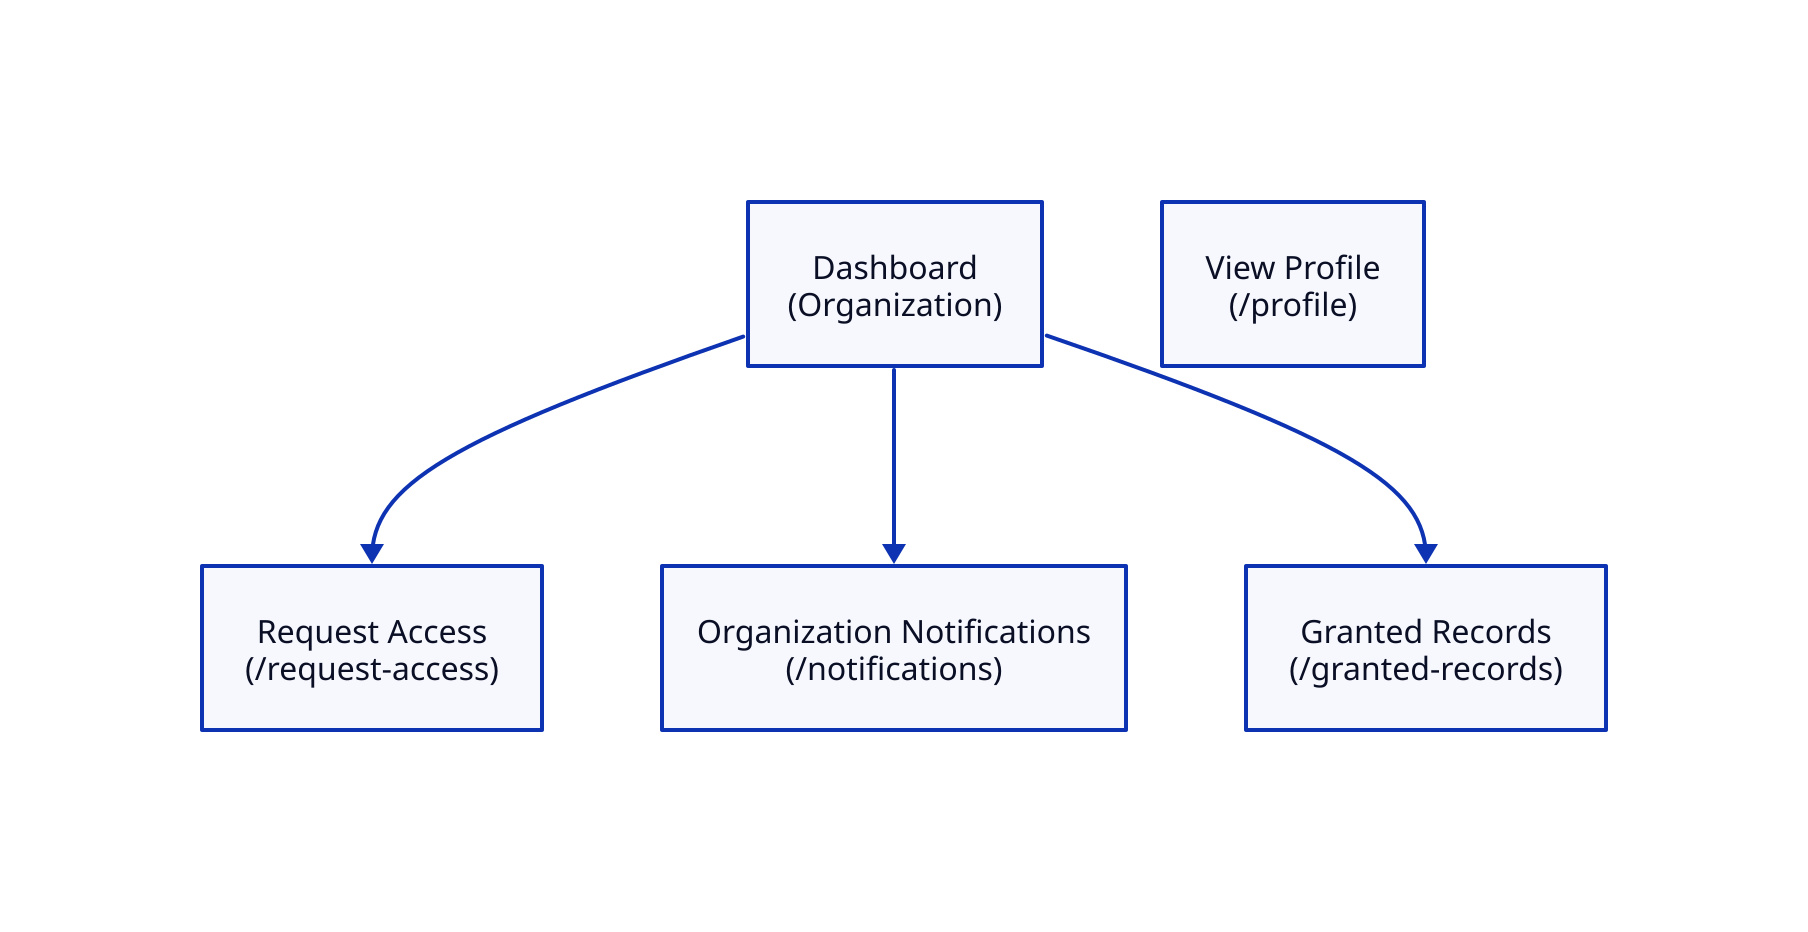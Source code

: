 dashboard: Dashboard\n(Organization)

request_access: Request Access \n (/request-access)
notifications: Organization Notifications \n (/notifications)
granted_records: Granted Records \n (/granted-records)
profile: View Profile\n(/profile)

dashboard -> request_access
dashboard -> notifications
dashboard -> granted_records
